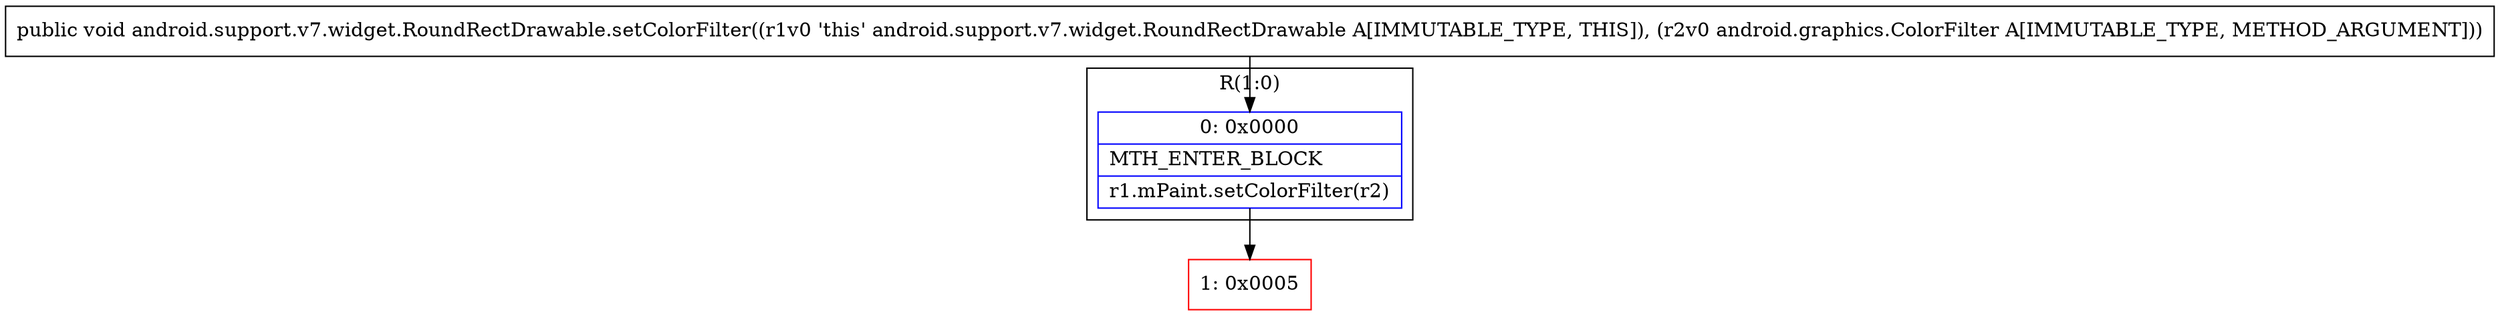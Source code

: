 digraph "CFG forandroid.support.v7.widget.RoundRectDrawable.setColorFilter(Landroid\/graphics\/ColorFilter;)V" {
subgraph cluster_Region_1476279303 {
label = "R(1:0)";
node [shape=record,color=blue];
Node_0 [shape=record,label="{0\:\ 0x0000|MTH_ENTER_BLOCK\l|r1.mPaint.setColorFilter(r2)\l}"];
}
Node_1 [shape=record,color=red,label="{1\:\ 0x0005}"];
MethodNode[shape=record,label="{public void android.support.v7.widget.RoundRectDrawable.setColorFilter((r1v0 'this' android.support.v7.widget.RoundRectDrawable A[IMMUTABLE_TYPE, THIS]), (r2v0 android.graphics.ColorFilter A[IMMUTABLE_TYPE, METHOD_ARGUMENT])) }"];
MethodNode -> Node_0;
Node_0 -> Node_1;
}

